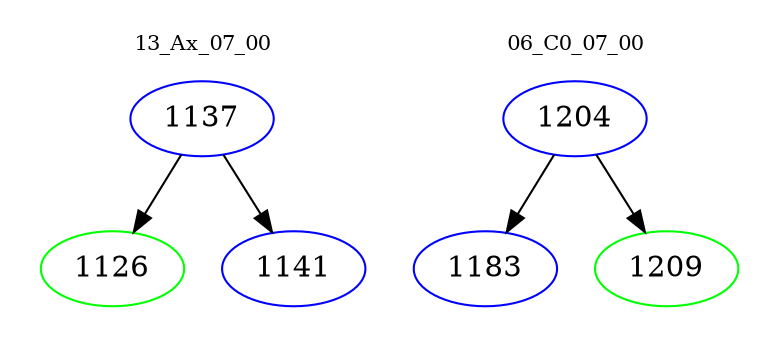 digraph{
subgraph cluster_0 {
color = white
label = "13_Ax_07_00";
fontsize=10;
T0_1137 [label="1137", color="blue"]
T0_1137 -> T0_1126 [color="black"]
T0_1126 [label="1126", color="green"]
T0_1137 -> T0_1141 [color="black"]
T0_1141 [label="1141", color="blue"]
}
subgraph cluster_1 {
color = white
label = "06_C0_07_00";
fontsize=10;
T1_1204 [label="1204", color="blue"]
T1_1204 -> T1_1183 [color="black"]
T1_1183 [label="1183", color="blue"]
T1_1204 -> T1_1209 [color="black"]
T1_1209 [label="1209", color="green"]
}
}
